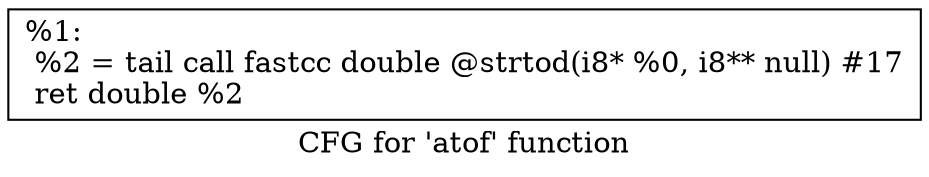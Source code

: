 digraph "CFG for 'atof' function" {
	label="CFG for 'atof' function";

	Node0x1064c50 [shape=record,label="{%1:\l  %2 = tail call fastcc double @strtod(i8* %0, i8** null) #17\l  ret double %2\l}"];
}
